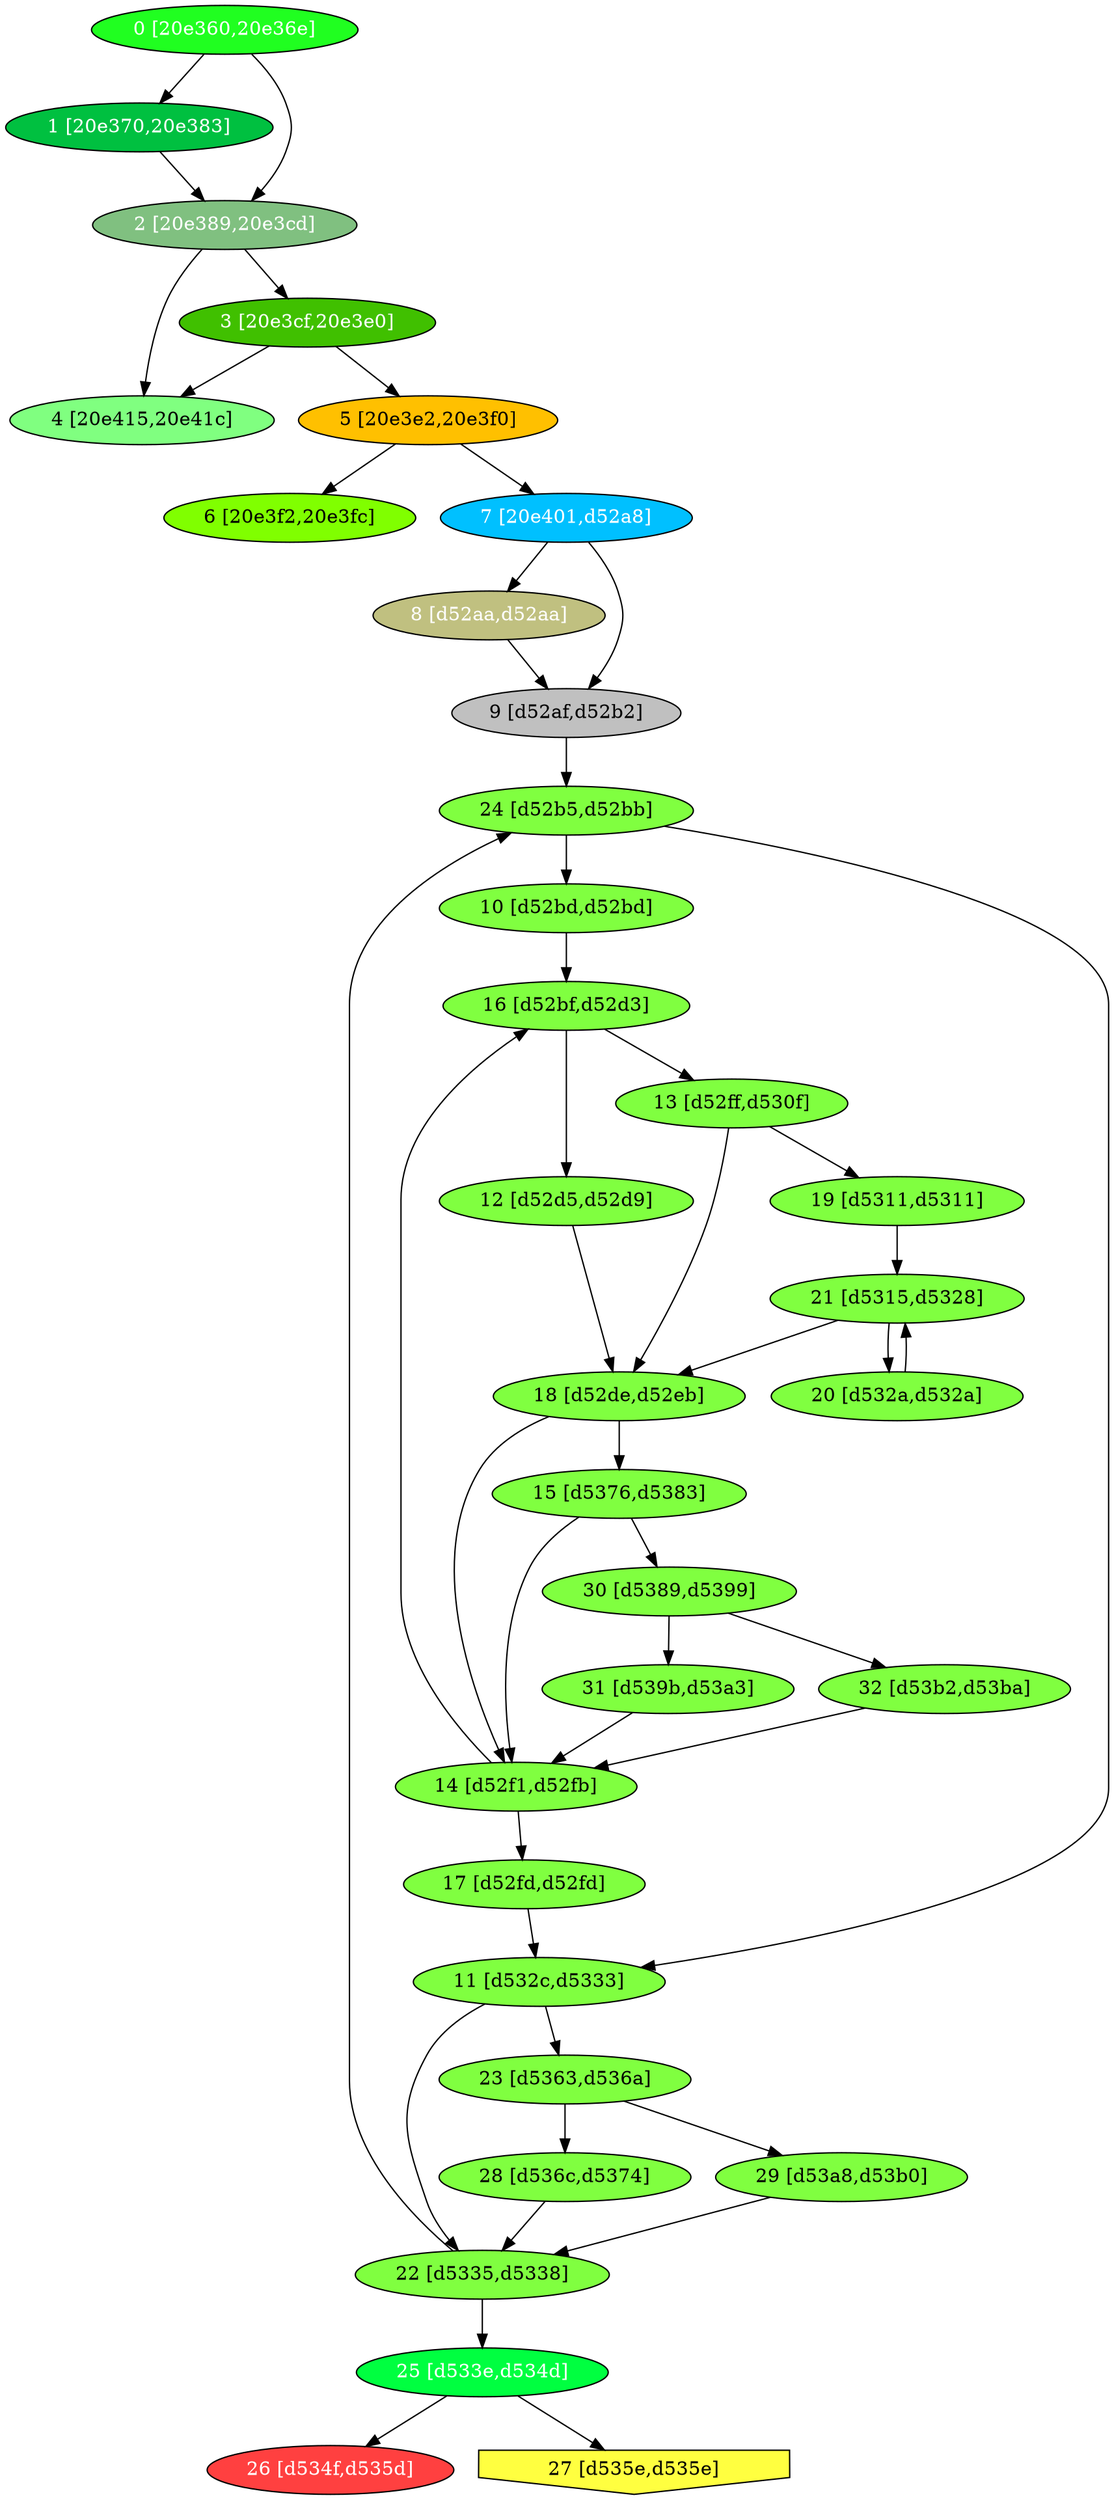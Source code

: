 diGraph libnss3{
	libnss3_0  [style=filled fillcolor="#20FF20" fontcolor="#ffffff" shape=oval label="0 [20e360,20e36e]"]
	libnss3_1  [style=filled fillcolor="#00C040" fontcolor="#ffffff" shape=oval label="1 [20e370,20e383]"]
	libnss3_2  [style=filled fillcolor="#80C080" fontcolor="#ffffff" shape=oval label="2 [20e389,20e3cd]"]
	libnss3_3  [style=filled fillcolor="#40C000" fontcolor="#ffffff" shape=oval label="3 [20e3cf,20e3e0]"]
	libnss3_4  [style=filled fillcolor="#80FF80" fontcolor="#000000" shape=oval label="4 [20e415,20e41c]"]
	libnss3_5  [style=filled fillcolor="#FFC000" fontcolor="#000000" shape=oval label="5 [20e3e2,20e3f0]"]
	libnss3_6  [style=filled fillcolor="#80FF00" fontcolor="#000000" shape=oval label="6 [20e3f2,20e3fc]"]
	libnss3_7  [style=filled fillcolor="#00C0FF" fontcolor="#ffffff" shape=oval label="7 [20e401,d52a8]"]
	libnss3_8  [style=filled fillcolor="#C0C080" fontcolor="#ffffff" shape=oval label="8 [d52aa,d52aa]"]
	libnss3_9  [style=filled fillcolor="#C0C0C0" fontcolor="#000000" shape=oval label="9 [d52af,d52b2]"]
	libnss3_a  [style=filled fillcolor="#80FF40" fontcolor="#000000" shape=oval label="10 [d52bd,d52bd]"]
	libnss3_b  [style=filled fillcolor="#80FF40" fontcolor="#000000" shape=oval label="11 [d532c,d5333]"]
	libnss3_c  [style=filled fillcolor="#80FF40" fontcolor="#000000" shape=oval label="12 [d52d5,d52d9]"]
	libnss3_d  [style=filled fillcolor="#80FF40" fontcolor="#000000" shape=oval label="13 [d52ff,d530f]"]
	libnss3_e  [style=filled fillcolor="#80FF40" fontcolor="#000000" shape=oval label="14 [d52f1,d52fb]"]
	libnss3_f  [style=filled fillcolor="#80FF40" fontcolor="#000000" shape=oval label="15 [d5376,d5383]"]
	libnss3_10  [style=filled fillcolor="#80FF40" fontcolor="#000000" shape=oval label="16 [d52bf,d52d3]"]
	libnss3_11  [style=filled fillcolor="#80FF40" fontcolor="#000000" shape=oval label="17 [d52fd,d52fd]"]
	libnss3_12  [style=filled fillcolor="#80FF40" fontcolor="#000000" shape=oval label="18 [d52de,d52eb]"]
	libnss3_13  [style=filled fillcolor="#80FF40" fontcolor="#000000" shape=oval label="19 [d5311,d5311]"]
	libnss3_14  [style=filled fillcolor="#80FF40" fontcolor="#000000" shape=oval label="20 [d532a,d532a]"]
	libnss3_15  [style=filled fillcolor="#80FF40" fontcolor="#000000" shape=oval label="21 [d5315,d5328]"]
	libnss3_16  [style=filled fillcolor="#80FF40" fontcolor="#000000" shape=oval label="22 [d5335,d5338]"]
	libnss3_17  [style=filled fillcolor="#80FF40" fontcolor="#000000" shape=oval label="23 [d5363,d536a]"]
	libnss3_18  [style=filled fillcolor="#80FF40" fontcolor="#000000" shape=oval label="24 [d52b5,d52bb]"]
	libnss3_19  [style=filled fillcolor="#00FF40" fontcolor="#ffffff" shape=oval label="25 [d533e,d534d]"]
	libnss3_1a  [style=filled fillcolor="#FF4040" fontcolor="#ffffff" shape=oval label="26 [d534f,d535d]"]
	libnss3_1b  [style=filled fillcolor="#FFFF40" fontcolor="#000000" shape=invhouse label="27 [d535e,d535e]"]
	libnss3_1c  [style=filled fillcolor="#80FF40" fontcolor="#000000" shape=oval label="28 [d536c,d5374]"]
	libnss3_1d  [style=filled fillcolor="#80FF40" fontcolor="#000000" shape=oval label="29 [d53a8,d53b0]"]
	libnss3_1e  [style=filled fillcolor="#80FF40" fontcolor="#000000" shape=oval label="30 [d5389,d5399]"]
	libnss3_1f  [style=filled fillcolor="#80FF40" fontcolor="#000000" shape=oval label="31 [d539b,d53a3]"]
	libnss3_20  [style=filled fillcolor="#80FF40" fontcolor="#000000" shape=oval label="32 [d53b2,d53ba]"]

	libnss3_0 -> libnss3_1
	libnss3_0 -> libnss3_2
	libnss3_1 -> libnss3_2
	libnss3_2 -> libnss3_3
	libnss3_2 -> libnss3_4
	libnss3_3 -> libnss3_4
	libnss3_3 -> libnss3_5
	libnss3_5 -> libnss3_6
	libnss3_5 -> libnss3_7
	libnss3_7 -> libnss3_8
	libnss3_7 -> libnss3_9
	libnss3_8 -> libnss3_9
	libnss3_9 -> libnss3_18
	libnss3_a -> libnss3_10
	libnss3_b -> libnss3_16
	libnss3_b -> libnss3_17
	libnss3_c -> libnss3_12
	libnss3_d -> libnss3_12
	libnss3_d -> libnss3_13
	libnss3_e -> libnss3_10
	libnss3_e -> libnss3_11
	libnss3_f -> libnss3_e
	libnss3_f -> libnss3_1e
	libnss3_10 -> libnss3_c
	libnss3_10 -> libnss3_d
	libnss3_11 -> libnss3_b
	libnss3_12 -> libnss3_e
	libnss3_12 -> libnss3_f
	libnss3_13 -> libnss3_15
	libnss3_14 -> libnss3_15
	libnss3_15 -> libnss3_12
	libnss3_15 -> libnss3_14
	libnss3_16 -> libnss3_18
	libnss3_16 -> libnss3_19
	libnss3_17 -> libnss3_1c
	libnss3_17 -> libnss3_1d
	libnss3_18 -> libnss3_a
	libnss3_18 -> libnss3_b
	libnss3_19 -> libnss3_1a
	libnss3_19 -> libnss3_1b
	libnss3_1c -> libnss3_16
	libnss3_1d -> libnss3_16
	libnss3_1e -> libnss3_1f
	libnss3_1e -> libnss3_20
	libnss3_1f -> libnss3_e
	libnss3_20 -> libnss3_e
}